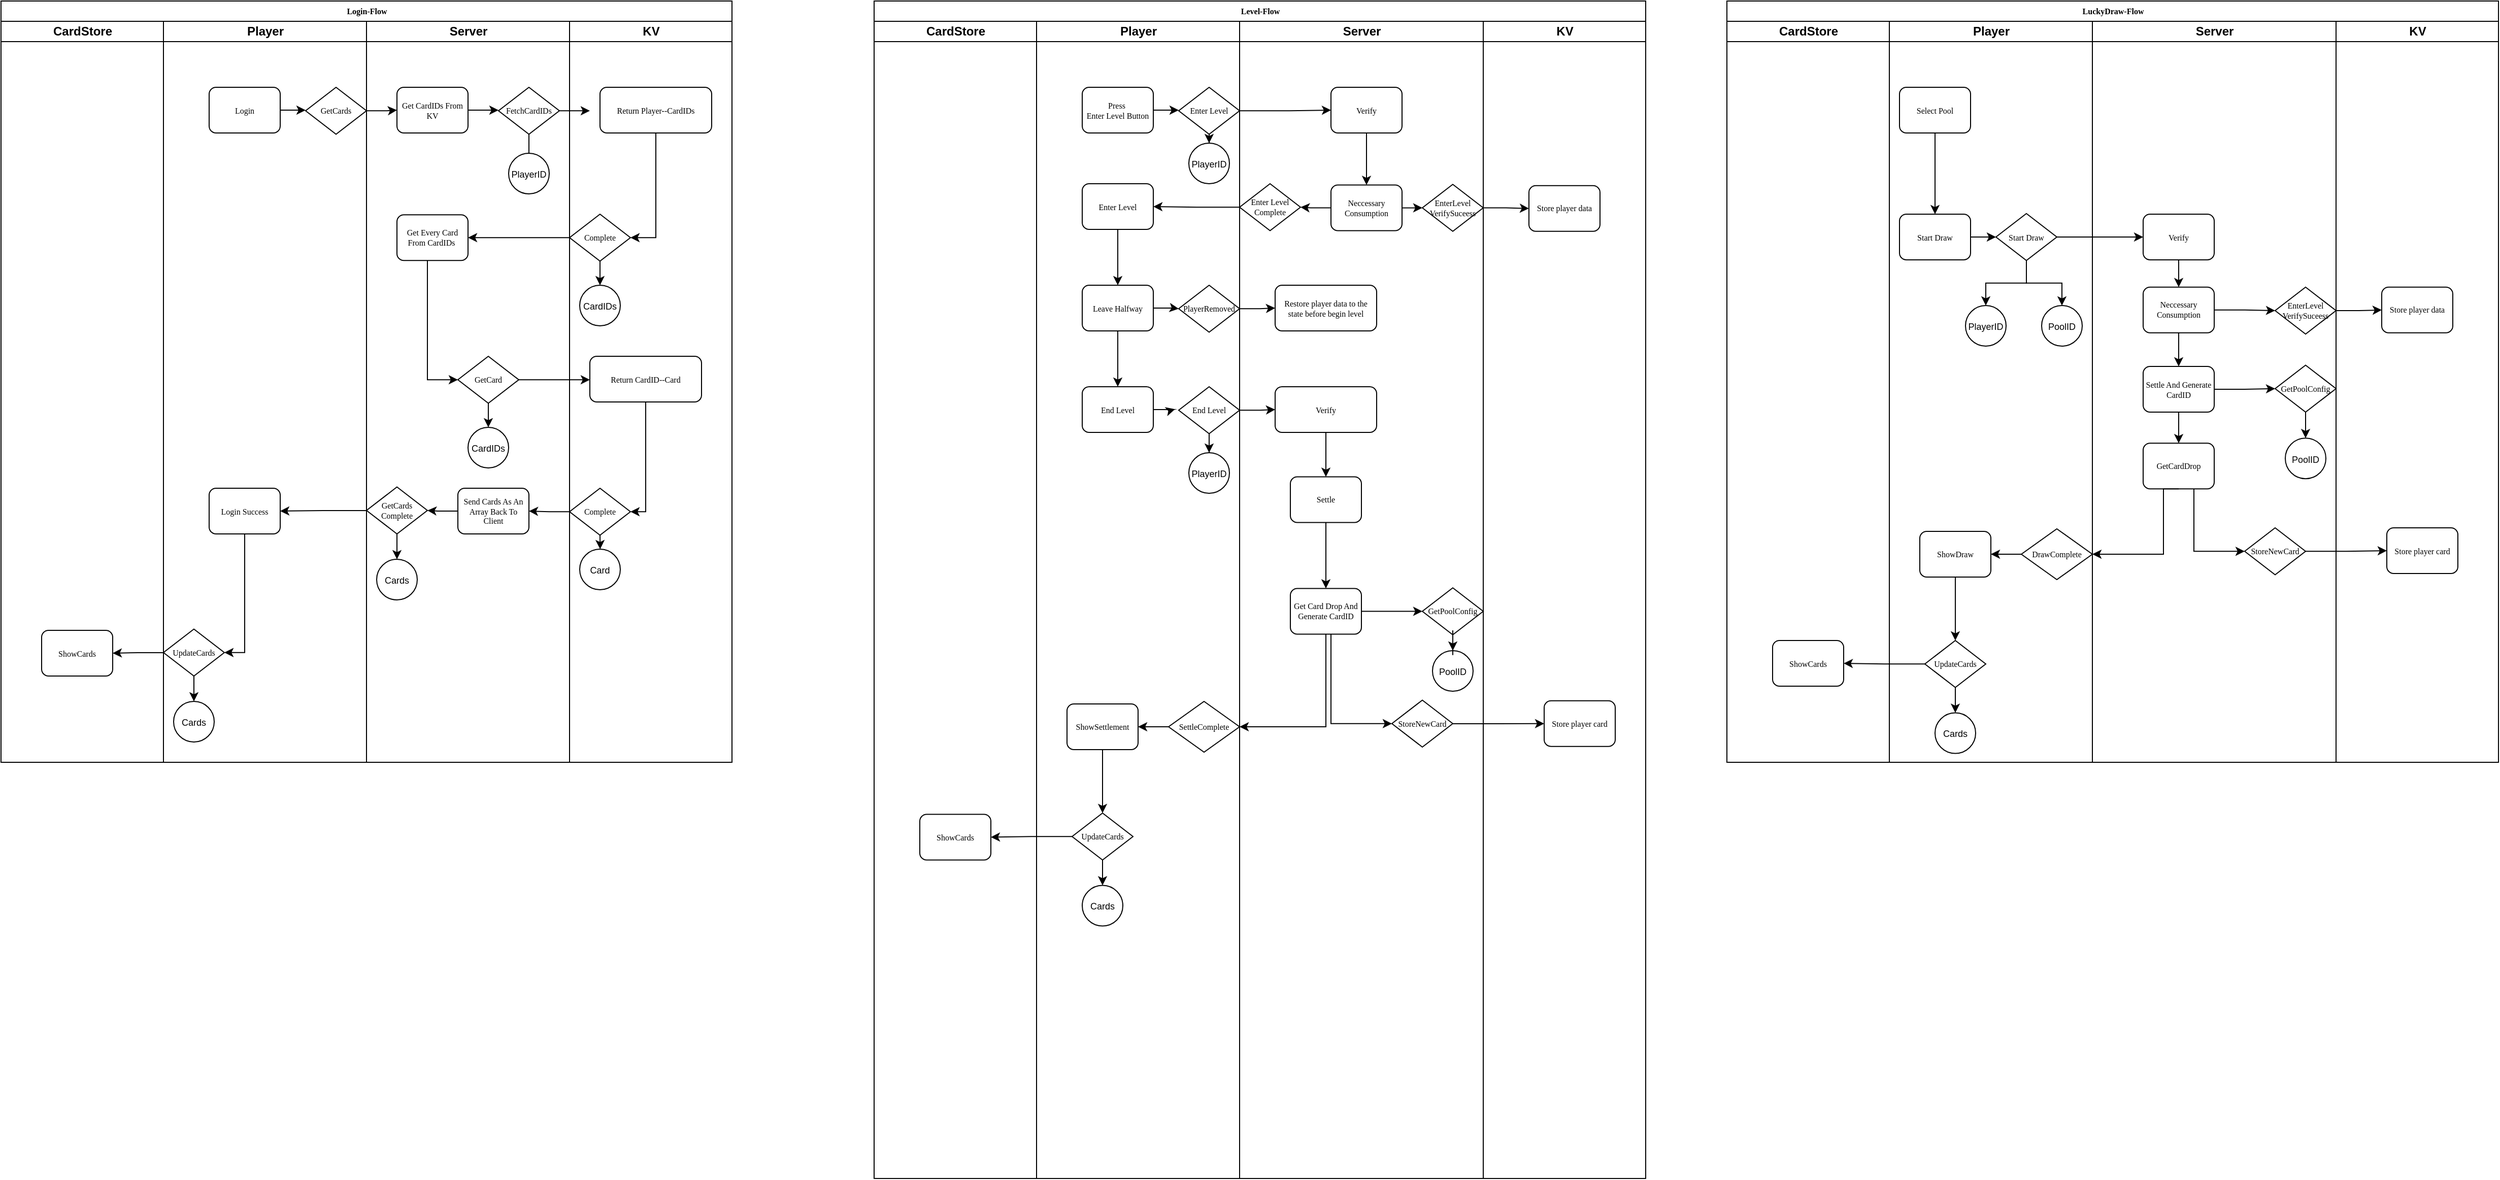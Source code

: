 <mxfile version="26.0.6">
  <diagram name="Page-1" id="74e2e168-ea6b-b213-b513-2b3c1d86103e">
    <mxGraphModel dx="1116" dy="609" grid="1" gridSize="10" guides="1" tooltips="1" connect="1" arrows="1" fold="1" page="1" pageScale="1" pageWidth="1100" pageHeight="850" background="none" math="0" shadow="0">
      <root>
        <mxCell id="0" />
        <mxCell id="1" parent="0" />
        <mxCell id="77e6c97f196da883-1" value="Login-Flow" style="swimlane;html=1;childLayout=stackLayout;startSize=20;rounded=0;shadow=0;labelBackgroundColor=none;strokeWidth=1;fontFamily=Verdana;fontSize=8;align=center;" parent="1" vertex="1">
          <mxGeometry x="60" y="60" width="720" height="750" as="geometry" />
        </mxCell>
        <mxCell id="77e6c97f196da883-2" value="CardStore" style="swimlane;startSize=20;fontColor=default;html=1;" parent="77e6c97f196da883-1" vertex="1">
          <mxGeometry y="20" width="160" height="730" as="geometry" />
        </mxCell>
        <mxCell id="I38uoZIhNBEOroFiXY-z-62" value="ShowCards" style="rounded=1;whiteSpace=wrap;html=1;shadow=0;labelBackgroundColor=none;strokeWidth=1;fontFamily=Verdana;fontSize=8;align=center;" parent="77e6c97f196da883-2" vertex="1">
          <mxGeometry x="40" y="600" width="70" height="45" as="geometry" />
        </mxCell>
        <mxCell id="77e6c97f196da883-3" value="Player" style="swimlane;html=1;startSize=20;" parent="77e6c97f196da883-1" vertex="1">
          <mxGeometry x="160" y="20" width="200" height="730" as="geometry" />
        </mxCell>
        <mxCell id="I38uoZIhNBEOroFiXY-z-10" value="Login" style="rounded=1;whiteSpace=wrap;html=1;shadow=0;labelBackgroundColor=none;strokeWidth=1;fontFamily=Verdana;fontSize=8;align=center;" parent="77e6c97f196da883-3" vertex="1">
          <mxGeometry x="45" y="65" width="70" height="45" as="geometry" />
        </mxCell>
        <mxCell id="I38uoZIhNBEOroFiXY-z-11" style="edgeStyle=orthogonalEdgeStyle;rounded=0;orthogonalLoop=1;jettySize=auto;html=1;entryX=0;entryY=0.5;entryDx=0;entryDy=0;exitX=1;exitY=0.5;exitDx=0;exitDy=0;" parent="77e6c97f196da883-3" source="I38uoZIhNBEOroFiXY-z-10" edge="1">
          <mxGeometry relative="1" as="geometry">
            <mxPoint x="140" y="87.21" as="targetPoint" />
            <mxPoint x="45" y="87.21" as="sourcePoint" />
          </mxGeometry>
        </mxCell>
        <mxCell id="I38uoZIhNBEOroFiXY-z-13" value="GetCards" style="rhombus;whiteSpace=wrap;html=1;rounded=0;shadow=0;labelBackgroundColor=none;strokeWidth=1;fontFamily=Verdana;fontSize=8;align=center;" parent="77e6c97f196da883-3" vertex="1">
          <mxGeometry x="140" y="65" width="60" height="46.25" as="geometry" />
        </mxCell>
        <mxCell id="I38uoZIhNBEOroFiXY-z-59" style="edgeStyle=orthogonalEdgeStyle;rounded=0;orthogonalLoop=1;jettySize=auto;html=1;entryX=1;entryY=0.5;entryDx=0;entryDy=0;" parent="77e6c97f196da883-3" source="I38uoZIhNBEOroFiXY-z-52" target="I38uoZIhNBEOroFiXY-z-58" edge="1">
          <mxGeometry relative="1" as="geometry" />
        </mxCell>
        <mxCell id="I38uoZIhNBEOroFiXY-z-52" value="Login Success" style="rounded=1;whiteSpace=wrap;html=1;shadow=0;labelBackgroundColor=none;strokeWidth=1;fontFamily=Verdana;fontSize=8;align=center;" parent="77e6c97f196da883-3" vertex="1">
          <mxGeometry x="45" y="460" width="70" height="45" as="geometry" />
        </mxCell>
        <mxCell id="I38uoZIhNBEOroFiXY-z-57" value="&lt;font style=&quot;font-size: 9px;&quot;&gt;Cards&lt;/font&gt;" style="ellipse;whiteSpace=wrap;html=1;aspect=fixed;" parent="77e6c97f196da883-3" vertex="1">
          <mxGeometry x="10" y="670" width="40" height="40" as="geometry" />
        </mxCell>
        <mxCell id="I38uoZIhNBEOroFiXY-z-60" style="edgeStyle=orthogonalEdgeStyle;rounded=0;orthogonalLoop=1;jettySize=auto;html=1;entryX=0.5;entryY=0;entryDx=0;entryDy=0;" parent="77e6c97f196da883-3" source="I38uoZIhNBEOroFiXY-z-58" target="I38uoZIhNBEOroFiXY-z-57" edge="1">
          <mxGeometry relative="1" as="geometry" />
        </mxCell>
        <mxCell id="I38uoZIhNBEOroFiXY-z-58" value="UpdateCards" style="rhombus;whiteSpace=wrap;html=1;rounded=0;shadow=0;labelBackgroundColor=none;strokeWidth=1;fontFamily=Verdana;fontSize=8;align=center;" parent="77e6c97f196da883-3" vertex="1">
          <mxGeometry y="598.75" width="60" height="46.25" as="geometry" />
        </mxCell>
        <mxCell id="77e6c97f196da883-4" value="Server" style="swimlane;html=1;startSize=20;" parent="77e6c97f196da883-1" vertex="1">
          <mxGeometry x="360" y="20" width="200" height="730" as="geometry" />
        </mxCell>
        <mxCell id="I38uoZIhNBEOroFiXY-z-16" style="edgeStyle=orthogonalEdgeStyle;rounded=0;orthogonalLoop=1;jettySize=auto;html=1;exitX=1;exitY=0.5;exitDx=0;exitDy=0;entryX=0;entryY=0.5;entryDx=0;entryDy=0;" parent="77e6c97f196da883-4" source="77e6c97f196da883-8" target="I38uoZIhNBEOroFiXY-z-17" edge="1">
          <mxGeometry relative="1" as="geometry">
            <mxPoint x="150" y="87.286" as="targetPoint" />
          </mxGeometry>
        </mxCell>
        <mxCell id="77e6c97f196da883-8" value="Get CardIDs From KV" style="rounded=1;whiteSpace=wrap;html=1;shadow=0;labelBackgroundColor=none;strokeWidth=1;fontFamily=Verdana;fontSize=8;align=center;" parent="77e6c97f196da883-4" vertex="1">
          <mxGeometry x="30" y="65" width="70" height="45" as="geometry" />
        </mxCell>
        <mxCell id="I38uoZIhNBEOroFiXY-z-18" style="edgeStyle=orthogonalEdgeStyle;rounded=0;orthogonalLoop=1;jettySize=auto;html=1;" parent="77e6c97f196da883-4" source="I38uoZIhNBEOroFiXY-z-17" edge="1">
          <mxGeometry relative="1" as="geometry">
            <mxPoint x="220" y="88.125" as="targetPoint" />
          </mxGeometry>
        </mxCell>
        <mxCell id="I38uoZIhNBEOroFiXY-z-25" style="edgeStyle=orthogonalEdgeStyle;rounded=0;orthogonalLoop=1;jettySize=auto;html=1;entryX=0.5;entryY=0;entryDx=0;entryDy=0;" parent="77e6c97f196da883-4" source="I38uoZIhNBEOroFiXY-z-17" target="I38uoZIhNBEOroFiXY-z-26" edge="1">
          <mxGeometry relative="1" as="geometry">
            <mxPoint x="160" y="140" as="targetPoint" />
            <Array as="points">
              <mxPoint x="160" y="140" />
            </Array>
          </mxGeometry>
        </mxCell>
        <mxCell id="I38uoZIhNBEOroFiXY-z-17" value="FetchCardIDs" style="rhombus;whiteSpace=wrap;html=1;rounded=0;shadow=0;labelBackgroundColor=none;strokeWidth=1;fontFamily=Verdana;fontSize=8;align=center;" parent="77e6c97f196da883-4" vertex="1">
          <mxGeometry x="130" y="65" width="60" height="46.25" as="geometry" />
        </mxCell>
        <mxCell id="I38uoZIhNBEOroFiXY-z-26" value="&lt;font style=&quot;font-size: 9px;&quot;&gt;PlayerID&lt;/font&gt;" style="ellipse;whiteSpace=wrap;html=1;aspect=fixed;" parent="77e6c97f196da883-4" vertex="1">
          <mxGeometry x="140" y="130" width="40" height="40" as="geometry" />
        </mxCell>
        <mxCell id="I38uoZIhNBEOroFiXY-z-32" style="edgeStyle=orthogonalEdgeStyle;rounded=0;orthogonalLoop=1;jettySize=auto;html=1;entryX=0;entryY=0.5;entryDx=0;entryDy=0;" parent="77e6c97f196da883-4" source="I38uoZIhNBEOroFiXY-z-28" target="I38uoZIhNBEOroFiXY-z-33" edge="1">
          <mxGeometry relative="1" as="geometry">
            <mxPoint x="60" y="310" as="targetPoint" />
            <Array as="points">
              <mxPoint x="60" y="353" />
            </Array>
          </mxGeometry>
        </mxCell>
        <mxCell id="I38uoZIhNBEOroFiXY-z-28" value="Get Every Card From CardIDs&amp;nbsp;" style="rounded=1;whiteSpace=wrap;html=1;shadow=0;labelBackgroundColor=none;strokeWidth=1;fontFamily=Verdana;fontSize=8;align=center;" parent="77e6c97f196da883-4" vertex="1">
          <mxGeometry x="30" y="190.63" width="70" height="45" as="geometry" />
        </mxCell>
        <mxCell id="I38uoZIhNBEOroFiXY-z-40" style="edgeStyle=orthogonalEdgeStyle;rounded=0;orthogonalLoop=1;jettySize=auto;html=1;" parent="77e6c97f196da883-4" source="I38uoZIhNBEOroFiXY-z-33" target="I38uoZIhNBEOroFiXY-z-34" edge="1">
          <mxGeometry relative="1" as="geometry" />
        </mxCell>
        <mxCell id="I38uoZIhNBEOroFiXY-z-41" style="edgeStyle=orthogonalEdgeStyle;rounded=0;orthogonalLoop=1;jettySize=auto;html=1;" parent="77e6c97f196da883-4" source="I38uoZIhNBEOroFiXY-z-33" edge="1">
          <mxGeometry relative="1" as="geometry">
            <mxPoint x="220" y="353.125" as="targetPoint" />
          </mxGeometry>
        </mxCell>
        <mxCell id="I38uoZIhNBEOroFiXY-z-33" value="GetCard" style="rhombus;whiteSpace=wrap;html=1;rounded=0;shadow=0;labelBackgroundColor=none;strokeWidth=1;fontFamily=Verdana;fontSize=8;align=center;" parent="77e6c97f196da883-4" vertex="1">
          <mxGeometry x="90" y="330" width="60" height="46.25" as="geometry" />
        </mxCell>
        <mxCell id="I38uoZIhNBEOroFiXY-z-34" value="&lt;font style=&quot;font-size: 9px;&quot;&gt;CardIDs&lt;/font&gt;" style="ellipse;whiteSpace=wrap;html=1;aspect=fixed;" parent="77e6c97f196da883-4" vertex="1">
          <mxGeometry x="100" y="400" width="40" height="40" as="geometry" />
        </mxCell>
        <mxCell id="I38uoZIhNBEOroFiXY-z-49" style="edgeStyle=orthogonalEdgeStyle;rounded=0;orthogonalLoop=1;jettySize=auto;html=1;entryX=1;entryY=0.5;entryDx=0;entryDy=0;" parent="77e6c97f196da883-4" source="I38uoZIhNBEOroFiXY-z-48" target="I38uoZIhNBEOroFiXY-z-50" edge="1">
          <mxGeometry relative="1" as="geometry">
            <mxPoint x="50" y="482.5" as="targetPoint" />
          </mxGeometry>
        </mxCell>
        <mxCell id="I38uoZIhNBEOroFiXY-z-48" value="Send Cards As An Array Back To Client" style="rounded=1;whiteSpace=wrap;html=1;shadow=0;labelBackgroundColor=none;strokeWidth=1;fontFamily=Verdana;fontSize=8;align=center;" parent="77e6c97f196da883-4" vertex="1">
          <mxGeometry x="90" y="460" width="70" height="45" as="geometry" />
        </mxCell>
        <mxCell id="I38uoZIhNBEOroFiXY-z-53" style="edgeStyle=orthogonalEdgeStyle;rounded=0;orthogonalLoop=1;jettySize=auto;html=1;" parent="77e6c97f196da883-4" source="I38uoZIhNBEOroFiXY-z-50" edge="1">
          <mxGeometry relative="1" as="geometry">
            <mxPoint x="30" y="530" as="targetPoint" />
          </mxGeometry>
        </mxCell>
        <mxCell id="I38uoZIhNBEOroFiXY-z-50" value="GetCards&lt;div&gt;Complete&lt;/div&gt;" style="rhombus;whiteSpace=wrap;html=1;rounded=0;shadow=0;labelBackgroundColor=none;strokeWidth=1;fontFamily=Verdana;fontSize=8;align=center;" parent="77e6c97f196da883-4" vertex="1">
          <mxGeometry y="458.75" width="60" height="46.25" as="geometry" />
        </mxCell>
        <mxCell id="I38uoZIhNBEOroFiXY-z-55" value="&lt;font style=&quot;font-size: 9px;&quot;&gt;Cards&lt;/font&gt;" style="ellipse;whiteSpace=wrap;html=1;aspect=fixed;" parent="77e6c97f196da883-4" vertex="1">
          <mxGeometry x="10" y="530" width="40" height="40" as="geometry" />
        </mxCell>
        <mxCell id="77e6c97f196da883-5" value="KV" style="swimlane;html=1;startSize=20;" parent="77e6c97f196da883-1" vertex="1">
          <mxGeometry x="560" y="20" width="160" height="730" as="geometry" />
        </mxCell>
        <mxCell id="I38uoZIhNBEOroFiXY-z-23" style="edgeStyle=orthogonalEdgeStyle;rounded=0;orthogonalLoop=1;jettySize=auto;html=1;entryX=1;entryY=0.5;entryDx=0;entryDy=0;" parent="77e6c97f196da883-5" source="I38uoZIhNBEOroFiXY-z-19" target="I38uoZIhNBEOroFiXY-z-22" edge="1">
          <mxGeometry relative="1" as="geometry" />
        </mxCell>
        <mxCell id="I38uoZIhNBEOroFiXY-z-19" value="Return Player--CardIDs" style="rounded=1;whiteSpace=wrap;html=1;shadow=0;labelBackgroundColor=none;strokeWidth=1;fontFamily=Verdana;fontSize=8;align=center;" parent="77e6c97f196da883-5" vertex="1">
          <mxGeometry x="30" y="65" width="110" height="45" as="geometry" />
        </mxCell>
        <mxCell id="I38uoZIhNBEOroFiXY-z-31" style="edgeStyle=orthogonalEdgeStyle;rounded=0;orthogonalLoop=1;jettySize=auto;html=1;entryX=0.5;entryY=0;entryDx=0;entryDy=0;" parent="77e6c97f196da883-5" source="I38uoZIhNBEOroFiXY-z-22" target="I38uoZIhNBEOroFiXY-z-30" edge="1">
          <mxGeometry relative="1" as="geometry" />
        </mxCell>
        <mxCell id="I38uoZIhNBEOroFiXY-z-22" value="Complete" style="rhombus;whiteSpace=wrap;html=1;rounded=0;shadow=0;labelBackgroundColor=none;strokeWidth=1;fontFamily=Verdana;fontSize=8;align=center;" parent="77e6c97f196da883-5" vertex="1">
          <mxGeometry y="190" width="60" height="46.25" as="geometry" />
        </mxCell>
        <mxCell id="I38uoZIhNBEOroFiXY-z-30" value="&lt;font style=&quot;font-size: 9px;&quot;&gt;CardIDs&lt;/font&gt;" style="ellipse;whiteSpace=wrap;html=1;aspect=fixed;" parent="77e6c97f196da883-5" vertex="1">
          <mxGeometry x="10" y="260" width="40" height="40" as="geometry" />
        </mxCell>
        <mxCell id="I38uoZIhNBEOroFiXY-z-43" style="edgeStyle=orthogonalEdgeStyle;rounded=0;orthogonalLoop=1;jettySize=auto;html=1;entryX=1;entryY=0.5;entryDx=0;entryDy=0;" parent="77e6c97f196da883-5" source="I38uoZIhNBEOroFiXY-z-42" target="I38uoZIhNBEOroFiXY-z-44" edge="1">
          <mxGeometry relative="1" as="geometry">
            <mxPoint x="75" y="490" as="targetPoint" />
            <Array as="points">
              <mxPoint x="75" y="483" />
            </Array>
          </mxGeometry>
        </mxCell>
        <mxCell id="I38uoZIhNBEOroFiXY-z-42" value="Return CardID--Card" style="rounded=1;whiteSpace=wrap;html=1;shadow=0;labelBackgroundColor=none;strokeWidth=1;fontFamily=Verdana;fontSize=8;align=center;" parent="77e6c97f196da883-5" vertex="1">
          <mxGeometry x="20" y="330" width="110" height="45" as="geometry" />
        </mxCell>
        <mxCell id="I38uoZIhNBEOroFiXY-z-45" style="edgeStyle=orthogonalEdgeStyle;rounded=0;orthogonalLoop=1;jettySize=auto;html=1;exitX=0.5;exitY=1;exitDx=0;exitDy=0;" parent="77e6c97f196da883-5" source="I38uoZIhNBEOroFiXY-z-44" edge="1">
          <mxGeometry relative="1" as="geometry">
            <mxPoint x="30.143" y="520" as="targetPoint" />
          </mxGeometry>
        </mxCell>
        <mxCell id="I38uoZIhNBEOroFiXY-z-44" value="Complete" style="rhombus;whiteSpace=wrap;html=1;rounded=0;shadow=0;labelBackgroundColor=none;strokeWidth=1;fontFamily=Verdana;fontSize=8;align=center;" parent="77e6c97f196da883-5" vertex="1">
          <mxGeometry y="460" width="60" height="46.25" as="geometry" />
        </mxCell>
        <mxCell id="I38uoZIhNBEOroFiXY-z-46" value="&lt;font style=&quot;font-size: 9px;&quot;&gt;Card&lt;/font&gt;" style="ellipse;whiteSpace=wrap;html=1;aspect=fixed;" parent="77e6c97f196da883-5" vertex="1">
          <mxGeometry x="10" y="520" width="40" height="40" as="geometry" />
        </mxCell>
        <mxCell id="I38uoZIhNBEOroFiXY-z-14" style="edgeStyle=orthogonalEdgeStyle;rounded=0;orthogonalLoop=1;jettySize=auto;html=1;entryX=0;entryY=0.5;entryDx=0;entryDy=0;" parent="77e6c97f196da883-1" source="I38uoZIhNBEOroFiXY-z-13" target="77e6c97f196da883-8" edge="1">
          <mxGeometry relative="1" as="geometry" />
        </mxCell>
        <mxCell id="I38uoZIhNBEOroFiXY-z-29" style="edgeStyle=orthogonalEdgeStyle;rounded=0;orthogonalLoop=1;jettySize=auto;html=1;entryX=1;entryY=0.5;entryDx=0;entryDy=0;" parent="77e6c97f196da883-1" source="I38uoZIhNBEOroFiXY-z-22" target="I38uoZIhNBEOroFiXY-z-28" edge="1">
          <mxGeometry relative="1" as="geometry" />
        </mxCell>
        <mxCell id="I38uoZIhNBEOroFiXY-z-47" style="edgeStyle=orthogonalEdgeStyle;rounded=0;orthogonalLoop=1;jettySize=auto;html=1;entryX=1;entryY=0.5;entryDx=0;entryDy=0;" parent="77e6c97f196da883-1" source="I38uoZIhNBEOroFiXY-z-44" target="I38uoZIhNBEOroFiXY-z-48" edge="1">
          <mxGeometry relative="1" as="geometry">
            <mxPoint x="520" y="503" as="targetPoint" />
          </mxGeometry>
        </mxCell>
        <mxCell id="I38uoZIhNBEOroFiXY-z-51" style="edgeStyle=orthogonalEdgeStyle;rounded=0;orthogonalLoop=1;jettySize=auto;html=1;entryX=1;entryY=0.5;entryDx=0;entryDy=0;" parent="77e6c97f196da883-1" source="I38uoZIhNBEOroFiXY-z-50" target="I38uoZIhNBEOroFiXY-z-52" edge="1">
          <mxGeometry relative="1" as="geometry">
            <mxPoint x="280" y="501.875" as="targetPoint" />
          </mxGeometry>
        </mxCell>
        <mxCell id="I38uoZIhNBEOroFiXY-z-64" style="edgeStyle=orthogonalEdgeStyle;rounded=0;orthogonalLoop=1;jettySize=auto;html=1;entryX=1;entryY=0.5;entryDx=0;entryDy=0;" parent="77e6c97f196da883-1" source="I38uoZIhNBEOroFiXY-z-58" target="I38uoZIhNBEOroFiXY-z-62" edge="1">
          <mxGeometry relative="1" as="geometry" />
        </mxCell>
        <mxCell id="I38uoZIhNBEOroFiXY-z-147" value="Level-Flow" style="swimlane;html=1;childLayout=stackLayout;startSize=20;rounded=0;shadow=0;labelBackgroundColor=none;strokeWidth=1;fontFamily=Verdana;fontSize=8;align=center;" parent="1" vertex="1">
          <mxGeometry x="920" y="60" width="760" height="1160" as="geometry" />
        </mxCell>
        <mxCell id="I38uoZIhNBEOroFiXY-z-148" value="CardStore" style="swimlane;startSize=20;fontColor=default;html=1;" parent="I38uoZIhNBEOroFiXY-z-147" vertex="1">
          <mxGeometry y="20" width="160" height="1140" as="geometry" />
        </mxCell>
        <mxCell id="I38uoZIhNBEOroFiXY-z-233" value="ShowCards" style="rounded=1;whiteSpace=wrap;html=1;shadow=0;labelBackgroundColor=none;strokeWidth=1;fontFamily=Verdana;fontSize=8;align=center;" parent="I38uoZIhNBEOroFiXY-z-148" vertex="1">
          <mxGeometry x="45" y="781.25" width="70" height="45" as="geometry" />
        </mxCell>
        <mxCell id="I38uoZIhNBEOroFiXY-z-150" value="Player" style="swimlane;html=1;startSize=20;" parent="I38uoZIhNBEOroFiXY-z-147" vertex="1">
          <mxGeometry x="160" y="20" width="200" height="1140" as="geometry" />
        </mxCell>
        <mxCell id="I38uoZIhNBEOroFiXY-z-151" value="Press&amp;nbsp;&lt;div&gt;Enter Level Button&lt;/div&gt;" style="rounded=1;whiteSpace=wrap;html=1;shadow=0;labelBackgroundColor=none;strokeWidth=1;fontFamily=Verdana;fontSize=8;align=center;" parent="I38uoZIhNBEOroFiXY-z-150" vertex="1">
          <mxGeometry x="45" y="65" width="70" height="45" as="geometry" />
        </mxCell>
        <mxCell id="I38uoZIhNBEOroFiXY-z-152" style="edgeStyle=orthogonalEdgeStyle;rounded=0;orthogonalLoop=1;jettySize=auto;html=1;entryX=0;entryY=0.5;entryDx=0;entryDy=0;exitX=1;exitY=0.5;exitDx=0;exitDy=0;" parent="I38uoZIhNBEOroFiXY-z-150" source="I38uoZIhNBEOroFiXY-z-151" edge="1">
          <mxGeometry relative="1" as="geometry">
            <mxPoint x="140" y="87.21" as="targetPoint" />
            <mxPoint x="45" y="87.21" as="sourcePoint" />
          </mxGeometry>
        </mxCell>
        <mxCell id="I38uoZIhNBEOroFiXY-z-153" style="edgeStyle=orthogonalEdgeStyle;rounded=0;orthogonalLoop=1;jettySize=auto;html=1;entryX=0.5;entryY=0;entryDx=0;entryDy=0;" parent="I38uoZIhNBEOroFiXY-z-150" source="I38uoZIhNBEOroFiXY-z-154" target="I38uoZIhNBEOroFiXY-z-160" edge="1">
          <mxGeometry relative="1" as="geometry" />
        </mxCell>
        <mxCell id="I38uoZIhNBEOroFiXY-z-154" value="Enter Level" style="rhombus;whiteSpace=wrap;html=1;rounded=0;shadow=0;labelBackgroundColor=none;strokeWidth=1;fontFamily=Verdana;fontSize=8;align=center;" parent="I38uoZIhNBEOroFiXY-z-150" vertex="1">
          <mxGeometry x="140" y="65" width="60" height="46.25" as="geometry" />
        </mxCell>
        <mxCell id="I38uoZIhNBEOroFiXY-z-160" value="&lt;font style=&quot;font-size: 9px;&quot;&gt;PlayerID&lt;/font&gt;" style="ellipse;whiteSpace=wrap;html=1;aspect=fixed;" parent="I38uoZIhNBEOroFiXY-z-150" vertex="1">
          <mxGeometry x="150" y="120" width="40" height="40" as="geometry" />
        </mxCell>
        <mxCell id="I38uoZIhNBEOroFiXY-z-201" style="edgeStyle=orthogonalEdgeStyle;rounded=0;orthogonalLoop=1;jettySize=auto;html=1;entryX=1;entryY=0.5;entryDx=0;entryDy=0;" parent="I38uoZIhNBEOroFiXY-z-150" source="I38uoZIhNBEOroFiXY-z-199" target="I38uoZIhNBEOroFiXY-z-202" edge="1">
          <mxGeometry relative="1" as="geometry">
            <mxPoint x="100" y="585" as="targetPoint" />
          </mxGeometry>
        </mxCell>
        <mxCell id="I38uoZIhNBEOroFiXY-z-199" value="SettleComplete" style="rhombus;whiteSpace=wrap;html=1;rounded=0;shadow=0;labelBackgroundColor=none;strokeWidth=1;fontFamily=Verdana;fontSize=8;align=center;" parent="I38uoZIhNBEOroFiXY-z-150" vertex="1">
          <mxGeometry x="130" y="670" width="70" height="50" as="geometry" />
        </mxCell>
        <mxCell id="I38uoZIhNBEOroFiXY-z-225" style="edgeStyle=orthogonalEdgeStyle;rounded=0;orthogonalLoop=1;jettySize=auto;html=1;entryX=0.5;entryY=0;entryDx=0;entryDy=0;" parent="I38uoZIhNBEOroFiXY-z-150" source="I38uoZIhNBEOroFiXY-z-202" target="I38uoZIhNBEOroFiXY-z-236" edge="1">
          <mxGeometry relative="1" as="geometry">
            <mxPoint x="70.67" y="781.98" as="targetPoint" />
          </mxGeometry>
        </mxCell>
        <mxCell id="I38uoZIhNBEOroFiXY-z-202" value="ShowSettlement" style="rounded=1;whiteSpace=wrap;html=1;shadow=0;labelBackgroundColor=none;strokeWidth=1;fontFamily=Verdana;fontSize=8;align=center;" parent="I38uoZIhNBEOroFiXY-z-150" vertex="1">
          <mxGeometry x="30" y="672.5" width="70" height="45" as="geometry" />
        </mxCell>
        <mxCell id="I38uoZIhNBEOroFiXY-z-234" value="&lt;font style=&quot;font-size: 9px;&quot;&gt;Cards&lt;/font&gt;" style="ellipse;whiteSpace=wrap;html=1;aspect=fixed;" parent="I38uoZIhNBEOroFiXY-z-150" vertex="1">
          <mxGeometry x="45" y="851.25" width="40" height="40" as="geometry" />
        </mxCell>
        <mxCell id="I38uoZIhNBEOroFiXY-z-235" style="edgeStyle=orthogonalEdgeStyle;rounded=0;orthogonalLoop=1;jettySize=auto;html=1;entryX=0.5;entryY=0;entryDx=0;entryDy=0;" parent="I38uoZIhNBEOroFiXY-z-150" source="I38uoZIhNBEOroFiXY-z-236" target="I38uoZIhNBEOroFiXY-z-234" edge="1">
          <mxGeometry relative="1" as="geometry" />
        </mxCell>
        <mxCell id="I38uoZIhNBEOroFiXY-z-236" value="UpdateCards" style="rhombus;whiteSpace=wrap;html=1;rounded=0;shadow=0;labelBackgroundColor=none;strokeWidth=1;fontFamily=Verdana;fontSize=8;align=center;" parent="I38uoZIhNBEOroFiXY-z-150" vertex="1">
          <mxGeometry x="35" y="780" width="60" height="46.25" as="geometry" />
        </mxCell>
        <mxCell id="I38uoZIhNBEOroFiXY-z-173" value="End Level" style="rounded=1;whiteSpace=wrap;html=1;shadow=0;labelBackgroundColor=none;strokeWidth=1;fontFamily=Verdana;fontSize=8;align=center;" parent="I38uoZIhNBEOroFiXY-z-150" vertex="1">
          <mxGeometry x="45" y="360" width="70" height="45" as="geometry" />
        </mxCell>
        <mxCell id="I38uoZIhNBEOroFiXY-z-174" style="edgeStyle=orthogonalEdgeStyle;rounded=0;orthogonalLoop=1;jettySize=auto;html=1;entryX=0.5;entryY=0;entryDx=0;entryDy=0;" parent="I38uoZIhNBEOroFiXY-z-150" source="I38uoZIhNBEOroFiXY-z-175" target="I38uoZIhNBEOroFiXY-z-176" edge="1">
          <mxGeometry relative="1" as="geometry" />
        </mxCell>
        <mxCell id="I38uoZIhNBEOroFiXY-z-175" value="End Level" style="rhombus;whiteSpace=wrap;html=1;rounded=0;shadow=0;labelBackgroundColor=none;strokeWidth=1;fontFamily=Verdana;fontSize=8;align=center;" parent="I38uoZIhNBEOroFiXY-z-150" vertex="1">
          <mxGeometry x="140" y="360" width="60" height="46.25" as="geometry" />
        </mxCell>
        <mxCell id="I38uoZIhNBEOroFiXY-z-176" value="&lt;font style=&quot;font-size: 9px;&quot;&gt;PlayerID&lt;/font&gt;" style="ellipse;whiteSpace=wrap;html=1;aspect=fixed;" parent="I38uoZIhNBEOroFiXY-z-150" vertex="1">
          <mxGeometry x="150" y="425" width="40" height="40" as="geometry" />
        </mxCell>
        <mxCell id="I38uoZIhNBEOroFiXY-z-177" style="edgeStyle=orthogonalEdgeStyle;rounded=0;orthogonalLoop=1;jettySize=auto;html=1;entryX=-0.06;entryY=0.478;entryDx=0;entryDy=0;entryPerimeter=0;" parent="I38uoZIhNBEOroFiXY-z-150" source="I38uoZIhNBEOroFiXY-z-173" target="I38uoZIhNBEOroFiXY-z-175" edge="1">
          <mxGeometry relative="1" as="geometry" />
        </mxCell>
        <mxCell id="D0HEchOp2uFlRMcZAwUu-11" style="edgeStyle=orthogonalEdgeStyle;rounded=0;orthogonalLoop=1;jettySize=auto;html=1;entryX=0.5;entryY=0;entryDx=0;entryDy=0;" edge="1" parent="I38uoZIhNBEOroFiXY-z-150" source="D0HEchOp2uFlRMcZAwUu-7" target="D0HEchOp2uFlRMcZAwUu-10">
          <mxGeometry relative="1" as="geometry" />
        </mxCell>
        <mxCell id="D0HEchOp2uFlRMcZAwUu-7" value="Enter Level" style="rounded=1;whiteSpace=wrap;html=1;shadow=0;labelBackgroundColor=none;strokeWidth=1;fontFamily=Verdana;fontSize=8;align=center;" vertex="1" parent="I38uoZIhNBEOroFiXY-z-150">
          <mxGeometry x="45" y="160" width="70" height="45" as="geometry" />
        </mxCell>
        <mxCell id="D0HEchOp2uFlRMcZAwUu-12" style="edgeStyle=orthogonalEdgeStyle;rounded=0;orthogonalLoop=1;jettySize=auto;html=1;entryX=0.5;entryY=0;entryDx=0;entryDy=0;" edge="1" parent="I38uoZIhNBEOroFiXY-z-150" source="D0HEchOp2uFlRMcZAwUu-10" target="I38uoZIhNBEOroFiXY-z-173">
          <mxGeometry relative="1" as="geometry" />
        </mxCell>
        <mxCell id="D0HEchOp2uFlRMcZAwUu-15" style="edgeStyle=orthogonalEdgeStyle;rounded=0;orthogonalLoop=1;jettySize=auto;html=1;entryX=0;entryY=0.5;entryDx=0;entryDy=0;" edge="1" parent="I38uoZIhNBEOroFiXY-z-150" source="D0HEchOp2uFlRMcZAwUu-10" target="D0HEchOp2uFlRMcZAwUu-14">
          <mxGeometry relative="1" as="geometry" />
        </mxCell>
        <mxCell id="D0HEchOp2uFlRMcZAwUu-10" value="Leave Halfway" style="rounded=1;whiteSpace=wrap;html=1;shadow=0;labelBackgroundColor=none;strokeWidth=1;fontFamily=Verdana;fontSize=8;align=center;" vertex="1" parent="I38uoZIhNBEOroFiXY-z-150">
          <mxGeometry x="45" y="260" width="70" height="45" as="geometry" />
        </mxCell>
        <mxCell id="D0HEchOp2uFlRMcZAwUu-14" value="PlayerRemoved" style="rhombus;whiteSpace=wrap;html=1;rounded=0;shadow=0;labelBackgroundColor=none;strokeWidth=1;fontFamily=Verdana;fontSize=8;align=center;" vertex="1" parent="I38uoZIhNBEOroFiXY-z-150">
          <mxGeometry x="140" y="260" width="60" height="46.25" as="geometry" />
        </mxCell>
        <mxCell id="I38uoZIhNBEOroFiXY-z-161" value="Server" style="swimlane;html=1;startSize=20;" parent="I38uoZIhNBEOroFiXY-z-147" vertex="1">
          <mxGeometry x="360" y="20" width="240" height="1140" as="geometry" />
        </mxCell>
        <mxCell id="I38uoZIhNBEOroFiXY-z-197" style="edgeStyle=orthogonalEdgeStyle;rounded=0;orthogonalLoop=1;jettySize=auto;html=1;entryX=0.5;entryY=0;entryDx=0;entryDy=0;" parent="I38uoZIhNBEOroFiXY-z-161" source="I38uoZIhNBEOroFiXY-z-178" target="I38uoZIhNBEOroFiXY-z-182" edge="1">
          <mxGeometry relative="1" as="geometry">
            <mxPoint x="105" y="438.75" as="targetPoint" />
          </mxGeometry>
        </mxCell>
        <mxCell id="I38uoZIhNBEOroFiXY-z-178" value="Verify" style="rounded=1;whiteSpace=wrap;html=1;shadow=0;labelBackgroundColor=none;strokeWidth=1;fontFamily=Verdana;fontSize=8;align=center;" parent="I38uoZIhNBEOroFiXY-z-161" vertex="1">
          <mxGeometry x="35" y="360" width="100" height="45" as="geometry" />
        </mxCell>
        <mxCell id="I38uoZIhNBEOroFiXY-z-221" style="edgeStyle=orthogonalEdgeStyle;rounded=0;orthogonalLoop=1;jettySize=auto;html=1;entryX=0.5;entryY=0;entryDx=0;entryDy=0;" parent="I38uoZIhNBEOroFiXY-z-161" source="I38uoZIhNBEOroFiXY-z-182" target="I38uoZIhNBEOroFiXY-z-220" edge="1">
          <mxGeometry relative="1" as="geometry" />
        </mxCell>
        <mxCell id="I38uoZIhNBEOroFiXY-z-182" value="Settle" style="rounded=1;whiteSpace=wrap;html=1;shadow=0;labelBackgroundColor=none;strokeWidth=1;fontFamily=Verdana;fontSize=8;align=center;" parent="I38uoZIhNBEOroFiXY-z-161" vertex="1">
          <mxGeometry x="50" y="448.75" width="70" height="45" as="geometry" />
        </mxCell>
        <mxCell id="I38uoZIhNBEOroFiXY-z-205" value="StoreNewCard" style="rhombus;whiteSpace=wrap;html=1;rounded=0;shadow=0;labelBackgroundColor=none;strokeWidth=1;fontFamily=Verdana;fontSize=8;align=center;" parent="I38uoZIhNBEOroFiXY-z-161" vertex="1">
          <mxGeometry x="150" y="668.75" width="60" height="46.25" as="geometry" />
        </mxCell>
        <mxCell id="I38uoZIhNBEOroFiXY-z-208" value="GetPoolConfig" style="rhombus;whiteSpace=wrap;html=1;rounded=0;shadow=0;labelBackgroundColor=none;strokeWidth=1;fontFamily=Verdana;fontSize=8;align=center;" parent="I38uoZIhNBEOroFiXY-z-161" vertex="1">
          <mxGeometry x="180" y="558.12" width="60" height="46.25" as="geometry" />
        </mxCell>
        <mxCell id="I38uoZIhNBEOroFiXY-z-210" value="&lt;font style=&quot;font-size: 9px;&quot;&gt;PoolID&lt;/font&gt;" style="ellipse;whiteSpace=wrap;html=1;aspect=fixed;" parent="I38uoZIhNBEOroFiXY-z-161" vertex="1">
          <mxGeometry x="190" y="620" width="40" height="40" as="geometry" />
        </mxCell>
        <mxCell id="I38uoZIhNBEOroFiXY-z-211" style="edgeStyle=orthogonalEdgeStyle;rounded=0;orthogonalLoop=1;jettySize=auto;html=1;entryX=0.5;entryY=0;entryDx=0;entryDy=0;" parent="I38uoZIhNBEOroFiXY-z-161" source="I38uoZIhNBEOroFiXY-z-208" target="I38uoZIhNBEOroFiXY-z-210" edge="1">
          <mxGeometry relative="1" as="geometry" />
        </mxCell>
        <mxCell id="I38uoZIhNBEOroFiXY-z-222" style="edgeStyle=orthogonalEdgeStyle;rounded=0;orthogonalLoop=1;jettySize=auto;html=1;entryX=0;entryY=0.5;entryDx=0;entryDy=0;" parent="I38uoZIhNBEOroFiXY-z-161" source="I38uoZIhNBEOroFiXY-z-220" target="I38uoZIhNBEOroFiXY-z-205" edge="1">
          <mxGeometry relative="1" as="geometry">
            <Array as="points">
              <mxPoint x="90" y="691.75" />
            </Array>
          </mxGeometry>
        </mxCell>
        <mxCell id="D0HEchOp2uFlRMcZAwUu-29" style="edgeStyle=orthogonalEdgeStyle;rounded=0;orthogonalLoop=1;jettySize=auto;html=1;entryX=0;entryY=0.5;entryDx=0;entryDy=0;" edge="1" parent="I38uoZIhNBEOroFiXY-z-161" source="I38uoZIhNBEOroFiXY-z-220" target="I38uoZIhNBEOroFiXY-z-208">
          <mxGeometry relative="1" as="geometry" />
        </mxCell>
        <mxCell id="I38uoZIhNBEOroFiXY-z-220" value="Get Card Drop And Generate CardID" style="rounded=1;whiteSpace=wrap;html=1;shadow=0;labelBackgroundColor=none;strokeWidth=1;fontFamily=Verdana;fontSize=8;align=center;" parent="I38uoZIhNBEOroFiXY-z-161" vertex="1">
          <mxGeometry x="50" y="558.75" width="70" height="45" as="geometry" />
        </mxCell>
        <mxCell id="D0HEchOp2uFlRMcZAwUu-20" style="edgeStyle=orthogonalEdgeStyle;rounded=0;orthogonalLoop=1;jettySize=auto;html=1;entryX=0.5;entryY=0;entryDx=0;entryDy=0;" edge="1" parent="I38uoZIhNBEOroFiXY-z-161" source="D0HEchOp2uFlRMcZAwUu-2" target="D0HEchOp2uFlRMcZAwUu-18">
          <mxGeometry relative="1" as="geometry" />
        </mxCell>
        <mxCell id="D0HEchOp2uFlRMcZAwUu-2" value="Verify" style="rounded=1;whiteSpace=wrap;html=1;shadow=0;labelBackgroundColor=none;strokeWidth=1;fontFamily=Verdana;fontSize=8;align=center;" vertex="1" parent="I38uoZIhNBEOroFiXY-z-161">
          <mxGeometry x="90" y="65" width="70" height="45" as="geometry" />
        </mxCell>
        <mxCell id="D0HEchOp2uFlRMcZAwUu-4" value="Enter Level Complete" style="rhombus;whiteSpace=wrap;html=1;rounded=0;shadow=0;labelBackgroundColor=none;strokeWidth=1;fontFamily=Verdana;fontSize=8;align=center;" vertex="1" parent="I38uoZIhNBEOroFiXY-z-161">
          <mxGeometry y="160" width="60" height="46.25" as="geometry" />
        </mxCell>
        <mxCell id="D0HEchOp2uFlRMcZAwUu-16" value="Restore player data to the state before begin level" style="rounded=1;whiteSpace=wrap;html=1;shadow=0;labelBackgroundColor=none;strokeWidth=1;fontFamily=Verdana;fontSize=8;align=center;" vertex="1" parent="I38uoZIhNBEOroFiXY-z-161">
          <mxGeometry x="35" y="260" width="100" height="45" as="geometry" />
        </mxCell>
        <mxCell id="D0HEchOp2uFlRMcZAwUu-21" style="edgeStyle=orthogonalEdgeStyle;rounded=0;orthogonalLoop=1;jettySize=auto;html=1;entryX=1;entryY=0.5;entryDx=0;entryDy=0;" edge="1" parent="I38uoZIhNBEOroFiXY-z-161" source="D0HEchOp2uFlRMcZAwUu-18" target="D0HEchOp2uFlRMcZAwUu-4">
          <mxGeometry relative="1" as="geometry" />
        </mxCell>
        <mxCell id="D0HEchOp2uFlRMcZAwUu-25" style="edgeStyle=orthogonalEdgeStyle;rounded=0;orthogonalLoop=1;jettySize=auto;html=1;entryX=0;entryY=0.5;entryDx=0;entryDy=0;" edge="1" parent="I38uoZIhNBEOroFiXY-z-161" source="D0HEchOp2uFlRMcZAwUu-18" target="D0HEchOp2uFlRMcZAwUu-24">
          <mxGeometry relative="1" as="geometry" />
        </mxCell>
        <mxCell id="D0HEchOp2uFlRMcZAwUu-18" value="Neccessary Consumption" style="rounded=1;whiteSpace=wrap;html=1;shadow=0;labelBackgroundColor=none;strokeWidth=1;fontFamily=Verdana;fontSize=8;align=center;" vertex="1" parent="I38uoZIhNBEOroFiXY-z-161">
          <mxGeometry x="90" y="161.25" width="70" height="45" as="geometry" />
        </mxCell>
        <mxCell id="D0HEchOp2uFlRMcZAwUu-24" value="EnterLevel&lt;div&gt;VerifySuceess&lt;/div&gt;" style="rhombus;whiteSpace=wrap;html=1;rounded=0;shadow=0;labelBackgroundColor=none;strokeWidth=1;fontFamily=Verdana;fontSize=8;align=center;" vertex="1" parent="I38uoZIhNBEOroFiXY-z-161">
          <mxGeometry x="180" y="160.62" width="60" height="46.25" as="geometry" />
        </mxCell>
        <mxCell id="I38uoZIhNBEOroFiXY-z-180" value="KV" style="swimlane;html=1;startSize=20;" parent="I38uoZIhNBEOroFiXY-z-147" vertex="1">
          <mxGeometry x="600" y="20" width="160" height="1140" as="geometry" />
        </mxCell>
        <mxCell id="I38uoZIhNBEOroFiXY-z-232" value="Store player card" style="rounded=1;whiteSpace=wrap;html=1;shadow=0;labelBackgroundColor=none;strokeWidth=1;fontFamily=Verdana;fontSize=8;align=center;" parent="I38uoZIhNBEOroFiXY-z-180" vertex="1">
          <mxGeometry x="60" y="669.38" width="70" height="45" as="geometry" />
        </mxCell>
        <mxCell id="D0HEchOp2uFlRMcZAwUu-26" value="Store player data" style="rounded=1;whiteSpace=wrap;html=1;shadow=0;labelBackgroundColor=none;strokeWidth=1;fontFamily=Verdana;fontSize=8;align=center;" vertex="1" parent="I38uoZIhNBEOroFiXY-z-180">
          <mxGeometry x="45" y="161.87" width="70" height="45" as="geometry" />
        </mxCell>
        <mxCell id="I38uoZIhNBEOroFiXY-z-230" style="edgeStyle=orthogonalEdgeStyle;rounded=0;orthogonalLoop=1;jettySize=auto;html=1;entryX=1;entryY=0.5;entryDx=0;entryDy=0;exitX=0.5;exitY=1;exitDx=0;exitDy=0;" parent="I38uoZIhNBEOroFiXY-z-147" source="I38uoZIhNBEOroFiXY-z-220" target="I38uoZIhNBEOroFiXY-z-199" edge="1">
          <mxGeometry relative="1" as="geometry" />
        </mxCell>
        <mxCell id="I38uoZIhNBEOroFiXY-z-231" style="edgeStyle=orthogonalEdgeStyle;rounded=0;orthogonalLoop=1;jettySize=auto;html=1;entryX=0;entryY=0.5;entryDx=0;entryDy=0;" parent="I38uoZIhNBEOroFiXY-z-147" source="I38uoZIhNBEOroFiXY-z-205" target="I38uoZIhNBEOroFiXY-z-232" edge="1">
          <mxGeometry relative="1" as="geometry">
            <mxPoint x="610" y="543.125" as="targetPoint" />
          </mxGeometry>
        </mxCell>
        <mxCell id="I38uoZIhNBEOroFiXY-z-237" style="edgeStyle=orthogonalEdgeStyle;rounded=0;orthogonalLoop=1;jettySize=auto;html=1;entryX=1;entryY=0.5;entryDx=0;entryDy=0;" parent="I38uoZIhNBEOroFiXY-z-147" source="I38uoZIhNBEOroFiXY-z-236" target="I38uoZIhNBEOroFiXY-z-233" edge="1">
          <mxGeometry relative="1" as="geometry" />
        </mxCell>
        <mxCell id="D0HEchOp2uFlRMcZAwUu-1" style="edgeStyle=orthogonalEdgeStyle;rounded=0;orthogonalLoop=1;jettySize=auto;html=1;entryX=0;entryY=0.5;entryDx=0;entryDy=0;" edge="1" parent="I38uoZIhNBEOroFiXY-z-147" source="I38uoZIhNBEOroFiXY-z-154" target="D0HEchOp2uFlRMcZAwUu-2">
          <mxGeometry relative="1" as="geometry">
            <mxPoint x="390" y="108.125" as="targetPoint" />
          </mxGeometry>
        </mxCell>
        <mxCell id="I38uoZIhNBEOroFiXY-z-179" style="edgeStyle=orthogonalEdgeStyle;rounded=0;orthogonalLoop=1;jettySize=auto;html=1;entryX=0;entryY=0.5;entryDx=0;entryDy=0;" parent="I38uoZIhNBEOroFiXY-z-147" source="I38uoZIhNBEOroFiXY-z-175" target="I38uoZIhNBEOroFiXY-z-178" edge="1">
          <mxGeometry relative="1" as="geometry">
            <mxPoint x="420" y="233.125" as="targetPoint" />
          </mxGeometry>
        </mxCell>
        <mxCell id="D0HEchOp2uFlRMcZAwUu-8" style="edgeStyle=orthogonalEdgeStyle;rounded=0;orthogonalLoop=1;jettySize=auto;html=1;exitX=0;exitY=0.5;exitDx=0;exitDy=0;entryX=1;entryY=0.5;entryDx=0;entryDy=0;" edge="1" parent="I38uoZIhNBEOroFiXY-z-147" source="D0HEchOp2uFlRMcZAwUu-4" target="D0HEchOp2uFlRMcZAwUu-7">
          <mxGeometry relative="1" as="geometry" />
        </mxCell>
        <mxCell id="D0HEchOp2uFlRMcZAwUu-17" style="edgeStyle=orthogonalEdgeStyle;rounded=0;orthogonalLoop=1;jettySize=auto;html=1;entryX=0;entryY=0.5;entryDx=0;entryDy=0;" edge="1" parent="I38uoZIhNBEOroFiXY-z-147" source="D0HEchOp2uFlRMcZAwUu-14" target="D0HEchOp2uFlRMcZAwUu-16">
          <mxGeometry relative="1" as="geometry" />
        </mxCell>
        <mxCell id="D0HEchOp2uFlRMcZAwUu-27" style="edgeStyle=orthogonalEdgeStyle;rounded=0;orthogonalLoop=1;jettySize=auto;html=1;entryX=0;entryY=0.5;entryDx=0;entryDy=0;" edge="1" parent="I38uoZIhNBEOroFiXY-z-147" source="D0HEchOp2uFlRMcZAwUu-24" target="D0HEchOp2uFlRMcZAwUu-26">
          <mxGeometry relative="1" as="geometry" />
        </mxCell>
        <mxCell id="I38uoZIhNBEOroFiXY-z-238" value="LuckyDraw-Flow" style="swimlane;html=1;childLayout=stackLayout;startSize=20;rounded=0;shadow=0;labelBackgroundColor=none;strokeWidth=1;fontFamily=Verdana;fontSize=8;align=center;" parent="1" vertex="1">
          <mxGeometry x="1760" y="60" width="760" height="750" as="geometry" />
        </mxCell>
        <mxCell id="I38uoZIhNBEOroFiXY-z-239" value="CardStore" style="swimlane;startSize=20;fontColor=default;html=1;" parent="I38uoZIhNBEOroFiXY-z-238" vertex="1">
          <mxGeometry y="20" width="160" height="730" as="geometry" />
        </mxCell>
        <mxCell id="I38uoZIhNBEOroFiXY-z-240" value="ShowCards" style="rounded=1;whiteSpace=wrap;html=1;shadow=0;labelBackgroundColor=none;strokeWidth=1;fontFamily=Verdana;fontSize=8;align=center;" parent="I38uoZIhNBEOroFiXY-z-239" vertex="1">
          <mxGeometry x="45" y="610" width="70" height="45" as="geometry" />
        </mxCell>
        <mxCell id="I38uoZIhNBEOroFiXY-z-241" value="Player" style="swimlane;html=1;startSize=20;" parent="I38uoZIhNBEOroFiXY-z-238" vertex="1">
          <mxGeometry x="160" y="20" width="200" height="730" as="geometry" />
        </mxCell>
        <mxCell id="I38uoZIhNBEOroFiXY-z-247" style="edgeStyle=orthogonalEdgeStyle;rounded=0;orthogonalLoop=1;jettySize=auto;html=1;entryX=1;entryY=0.5;entryDx=0;entryDy=0;" parent="I38uoZIhNBEOroFiXY-z-241" source="I38uoZIhNBEOroFiXY-z-248" target="I38uoZIhNBEOroFiXY-z-250" edge="1">
          <mxGeometry relative="1" as="geometry">
            <mxPoint x="100" y="415" as="targetPoint" />
          </mxGeometry>
        </mxCell>
        <mxCell id="I38uoZIhNBEOroFiXY-z-248" value="DrawComplete" style="rhombus;whiteSpace=wrap;html=1;rounded=0;shadow=0;labelBackgroundColor=none;strokeWidth=1;fontFamily=Verdana;fontSize=8;align=center;" parent="I38uoZIhNBEOroFiXY-z-241" vertex="1">
          <mxGeometry x="130" y="500" width="70" height="50" as="geometry" />
        </mxCell>
        <mxCell id="I38uoZIhNBEOroFiXY-z-249" style="edgeStyle=orthogonalEdgeStyle;rounded=0;orthogonalLoop=1;jettySize=auto;html=1;entryX=0.5;entryY=0;entryDx=0;entryDy=0;" parent="I38uoZIhNBEOroFiXY-z-241" source="I38uoZIhNBEOroFiXY-z-250" target="I38uoZIhNBEOroFiXY-z-253" edge="1">
          <mxGeometry relative="1" as="geometry">
            <mxPoint x="70.67" y="611.98" as="targetPoint" />
          </mxGeometry>
        </mxCell>
        <mxCell id="I38uoZIhNBEOroFiXY-z-250" value="ShowDraw" style="rounded=1;whiteSpace=wrap;html=1;shadow=0;labelBackgroundColor=none;strokeWidth=1;fontFamily=Verdana;fontSize=8;align=center;" parent="I38uoZIhNBEOroFiXY-z-241" vertex="1">
          <mxGeometry x="30" y="502.5" width="70" height="45" as="geometry" />
        </mxCell>
        <mxCell id="I38uoZIhNBEOroFiXY-z-251" value="&lt;font style=&quot;font-size: 9px;&quot;&gt;Cards&lt;/font&gt;" style="ellipse;whiteSpace=wrap;html=1;aspect=fixed;" parent="I38uoZIhNBEOroFiXY-z-241" vertex="1">
          <mxGeometry x="45" y="681.25" width="40" height="40" as="geometry" />
        </mxCell>
        <mxCell id="I38uoZIhNBEOroFiXY-z-252" style="edgeStyle=orthogonalEdgeStyle;rounded=0;orthogonalLoop=1;jettySize=auto;html=1;entryX=0.5;entryY=0;entryDx=0;entryDy=0;" parent="I38uoZIhNBEOroFiXY-z-241" source="I38uoZIhNBEOroFiXY-z-253" target="I38uoZIhNBEOroFiXY-z-251" edge="1">
          <mxGeometry relative="1" as="geometry" />
        </mxCell>
        <mxCell id="I38uoZIhNBEOroFiXY-z-253" value="UpdateCards" style="rhombus;whiteSpace=wrap;html=1;rounded=0;shadow=0;labelBackgroundColor=none;strokeWidth=1;fontFamily=Verdana;fontSize=8;align=center;" parent="I38uoZIhNBEOroFiXY-z-241" vertex="1">
          <mxGeometry x="35" y="610" width="60" height="46.25" as="geometry" />
        </mxCell>
        <mxCell id="I38uoZIhNBEOroFiXY-z-289" value="&lt;span style=&quot;font-size: 9px;&quot;&gt;PoolID&lt;/span&gt;" style="ellipse;whiteSpace=wrap;html=1;aspect=fixed;" parent="I38uoZIhNBEOroFiXY-z-241" vertex="1">
          <mxGeometry x="150" y="280" width="40" height="40" as="geometry" />
        </mxCell>
        <mxCell id="I38uoZIhNBEOroFiXY-z-242" value="Select Pool" style="rounded=1;whiteSpace=wrap;html=1;shadow=0;labelBackgroundColor=none;strokeWidth=1;fontFamily=Verdana;fontSize=8;align=center;" parent="I38uoZIhNBEOroFiXY-z-241" vertex="1">
          <mxGeometry x="10" y="65" width="70" height="45" as="geometry" />
        </mxCell>
        <mxCell id="I38uoZIhNBEOroFiXY-z-259" value="&lt;font style=&quot;font-size: 9px;&quot;&gt;PlayerID&lt;/font&gt;" style="ellipse;whiteSpace=wrap;html=1;aspect=fixed;" parent="I38uoZIhNBEOroFiXY-z-241" vertex="1">
          <mxGeometry x="75" y="280" width="40" height="40" as="geometry" />
        </mxCell>
        <mxCell id="I38uoZIhNBEOroFiXY-z-256" value="Start Draw" style="rounded=1;whiteSpace=wrap;html=1;shadow=0;labelBackgroundColor=none;strokeWidth=1;fontFamily=Verdana;fontSize=8;align=center;" parent="I38uoZIhNBEOroFiXY-z-241" vertex="1">
          <mxGeometry x="10" y="190" width="70" height="45" as="geometry" />
        </mxCell>
        <mxCell id="I38uoZIhNBEOroFiXY-z-288" style="edgeStyle=orthogonalEdgeStyle;rounded=0;orthogonalLoop=1;jettySize=auto;html=1;exitX=0.5;exitY=1;exitDx=0;exitDy=0;entryX=0.5;entryY=0;entryDx=0;entryDy=0;" parent="I38uoZIhNBEOroFiXY-z-241" source="I38uoZIhNBEOroFiXY-z-258" target="I38uoZIhNBEOroFiXY-z-289" edge="1">
          <mxGeometry relative="1" as="geometry">
            <mxPoint x="145" y="280" as="targetPoint" />
            <mxPoint x="135.034" y="236.223" as="sourcePoint" />
          </mxGeometry>
        </mxCell>
        <mxCell id="I38uoZIhNBEOroFiXY-z-260" style="edgeStyle=orthogonalEdgeStyle;rounded=0;orthogonalLoop=1;jettySize=auto;html=1;entryX=0;entryY=0.5;entryDx=0;entryDy=0;" parent="I38uoZIhNBEOroFiXY-z-241" source="I38uoZIhNBEOroFiXY-z-256" target="I38uoZIhNBEOroFiXY-z-258" edge="1">
          <mxGeometry relative="1" as="geometry">
            <mxPoint x="101.4" y="212.108" as="targetPoint" />
          </mxGeometry>
        </mxCell>
        <mxCell id="I38uoZIhNBEOroFiXY-z-276" style="edgeStyle=orthogonalEdgeStyle;rounded=0;orthogonalLoop=1;jettySize=auto;html=1;entryX=0.5;entryY=0;entryDx=0;entryDy=0;" parent="I38uoZIhNBEOroFiXY-z-241" source="I38uoZIhNBEOroFiXY-z-242" target="I38uoZIhNBEOroFiXY-z-256" edge="1">
          <mxGeometry relative="1" as="geometry" />
        </mxCell>
        <mxCell id="I38uoZIhNBEOroFiXY-z-257" style="edgeStyle=orthogonalEdgeStyle;rounded=0;orthogonalLoop=1;jettySize=auto;html=1;entryX=0.5;entryY=0;entryDx=0;entryDy=0;exitX=0.5;exitY=1;exitDx=0;exitDy=0;" parent="I38uoZIhNBEOroFiXY-z-241" source="I38uoZIhNBEOroFiXY-z-258" target="I38uoZIhNBEOroFiXY-z-259" edge="1">
          <mxGeometry relative="1" as="geometry">
            <mxPoint x="135.034" y="236.223" as="sourcePoint" />
          </mxGeometry>
        </mxCell>
        <mxCell id="I38uoZIhNBEOroFiXY-z-258" value="Start Draw" style="rhombus;whiteSpace=wrap;html=1;rounded=0;shadow=0;labelBackgroundColor=none;strokeWidth=1;fontFamily=Verdana;fontSize=8;align=center;" parent="I38uoZIhNBEOroFiXY-z-241" vertex="1">
          <mxGeometry x="105" y="189.38" width="60" height="46.25" as="geometry" />
        </mxCell>
        <mxCell id="I38uoZIhNBEOroFiXY-z-254" value="Server" style="swimlane;html=1;startSize=20;" parent="I38uoZIhNBEOroFiXY-z-238" vertex="1">
          <mxGeometry x="360" y="20" width="240" height="730" as="geometry" />
        </mxCell>
        <mxCell id="I38uoZIhNBEOroFiXY-z-266" value="StoreNewCard" style="rhombus;whiteSpace=wrap;html=1;rounded=0;shadow=0;labelBackgroundColor=none;strokeWidth=1;fontFamily=Verdana;fontSize=8;align=center;" parent="I38uoZIhNBEOroFiXY-z-254" vertex="1">
          <mxGeometry x="150" y="499" width="60" height="46.25" as="geometry" />
        </mxCell>
        <mxCell id="I38uoZIhNBEOroFiXY-z-271" style="edgeStyle=orthogonalEdgeStyle;rounded=0;orthogonalLoop=1;jettySize=auto;html=1;entryX=0;entryY=0.5;entryDx=0;entryDy=0;" parent="I38uoZIhNBEOroFiXY-z-254" source="I38uoZIhNBEOroFiXY-z-272" target="I38uoZIhNBEOroFiXY-z-266" edge="1">
          <mxGeometry relative="1" as="geometry">
            <Array as="points">
              <mxPoint x="100" y="522" />
            </Array>
          </mxGeometry>
        </mxCell>
        <mxCell id="D0HEchOp2uFlRMcZAwUu-34" style="edgeStyle=orthogonalEdgeStyle;rounded=0;orthogonalLoop=1;jettySize=auto;html=1;entryX=0.5;entryY=0;entryDx=0;entryDy=0;" edge="1" parent="I38uoZIhNBEOroFiXY-z-254" source="I38uoZIhNBEOroFiXY-z-265" target="I38uoZIhNBEOroFiXY-z-272">
          <mxGeometry relative="1" as="geometry" />
        </mxCell>
        <mxCell id="I38uoZIhNBEOroFiXY-z-265" value="Settle And Generate CardID" style="rounded=1;whiteSpace=wrap;html=1;shadow=0;labelBackgroundColor=none;strokeWidth=1;fontFamily=Verdana;fontSize=8;align=center;" parent="I38uoZIhNBEOroFiXY-z-254" vertex="1">
          <mxGeometry x="50" y="340" width="70" height="45" as="geometry" />
        </mxCell>
        <mxCell id="I38uoZIhNBEOroFiXY-z-267" value="GetPoolConfig" style="rhombus;whiteSpace=wrap;html=1;rounded=0;shadow=0;labelBackgroundColor=none;strokeWidth=1;fontFamily=Verdana;fontSize=8;align=center;" parent="I38uoZIhNBEOroFiXY-z-254" vertex="1">
          <mxGeometry x="180" y="338.75" width="60" height="46.25" as="geometry" />
        </mxCell>
        <mxCell id="I38uoZIhNBEOroFiXY-z-268" style="edgeStyle=orthogonalEdgeStyle;rounded=0;orthogonalLoop=1;jettySize=auto;html=1;entryX=0;entryY=0.5;entryDx=0;entryDy=0;" parent="I38uoZIhNBEOroFiXY-z-254" source="I38uoZIhNBEOroFiXY-z-265" target="I38uoZIhNBEOroFiXY-z-267" edge="1">
          <mxGeometry relative="1" as="geometry">
            <mxPoint x="310.0" y="363.12" as="targetPoint" />
          </mxGeometry>
        </mxCell>
        <mxCell id="I38uoZIhNBEOroFiXY-z-269" value="&lt;font style=&quot;font-size: 9px;&quot;&gt;PoolID&lt;/font&gt;" style="ellipse;whiteSpace=wrap;html=1;aspect=fixed;" parent="I38uoZIhNBEOroFiXY-z-254" vertex="1">
          <mxGeometry x="190" y="410.62" width="40" height="40" as="geometry" />
        </mxCell>
        <mxCell id="I38uoZIhNBEOroFiXY-z-270" style="edgeStyle=orthogonalEdgeStyle;rounded=0;orthogonalLoop=1;jettySize=auto;html=1;entryX=0.5;entryY=0;entryDx=0;entryDy=0;" parent="I38uoZIhNBEOroFiXY-z-254" source="I38uoZIhNBEOroFiXY-z-267" target="I38uoZIhNBEOroFiXY-z-269" edge="1">
          <mxGeometry relative="1" as="geometry" />
        </mxCell>
        <mxCell id="I38uoZIhNBEOroFiXY-z-272" value="GetCardDrop" style="rounded=1;whiteSpace=wrap;html=1;shadow=0;labelBackgroundColor=none;strokeWidth=1;fontFamily=Verdana;fontSize=8;align=center;" parent="I38uoZIhNBEOroFiXY-z-254" vertex="1">
          <mxGeometry x="50" y="415.62" width="70" height="45" as="geometry" />
        </mxCell>
        <mxCell id="D0HEchOp2uFlRMcZAwUu-46" style="edgeStyle=orthogonalEdgeStyle;rounded=0;orthogonalLoop=1;jettySize=auto;html=1;entryX=0.5;entryY=0;entryDx=0;entryDy=0;" edge="1" parent="I38uoZIhNBEOroFiXY-z-254" source="D0HEchOp2uFlRMcZAwUu-30" target="D0HEchOp2uFlRMcZAwUu-42">
          <mxGeometry relative="1" as="geometry" />
        </mxCell>
        <mxCell id="D0HEchOp2uFlRMcZAwUu-30" value="Verify" style="rounded=1;whiteSpace=wrap;html=1;shadow=0;labelBackgroundColor=none;strokeWidth=1;fontFamily=Verdana;fontSize=8;align=center;" vertex="1" parent="I38uoZIhNBEOroFiXY-z-254">
          <mxGeometry x="50" y="190.01" width="70" height="45" as="geometry" />
        </mxCell>
        <mxCell id="D0HEchOp2uFlRMcZAwUu-41" style="edgeStyle=orthogonalEdgeStyle;rounded=0;orthogonalLoop=1;jettySize=auto;html=1;entryX=0;entryY=0.5;entryDx=0;entryDy=0;" edge="1" parent="I38uoZIhNBEOroFiXY-z-254" source="D0HEchOp2uFlRMcZAwUu-42" target="D0HEchOp2uFlRMcZAwUu-43">
          <mxGeometry relative="1" as="geometry" />
        </mxCell>
        <mxCell id="D0HEchOp2uFlRMcZAwUu-47" style="edgeStyle=orthogonalEdgeStyle;rounded=0;orthogonalLoop=1;jettySize=auto;html=1;entryX=0.5;entryY=0;entryDx=0;entryDy=0;" edge="1" parent="I38uoZIhNBEOroFiXY-z-254" source="D0HEchOp2uFlRMcZAwUu-42" target="I38uoZIhNBEOroFiXY-z-265">
          <mxGeometry relative="1" as="geometry" />
        </mxCell>
        <mxCell id="D0HEchOp2uFlRMcZAwUu-42" value="Neccessary Consumption" style="rounded=1;whiteSpace=wrap;html=1;shadow=0;labelBackgroundColor=none;strokeWidth=1;fontFamily=Verdana;fontSize=8;align=center;" vertex="1" parent="I38uoZIhNBEOroFiXY-z-254">
          <mxGeometry x="50" y="261.88" width="70" height="45" as="geometry" />
        </mxCell>
        <mxCell id="D0HEchOp2uFlRMcZAwUu-43" value="EnterLevel&lt;div&gt;VerifySuceess&lt;/div&gt;" style="rhombus;whiteSpace=wrap;html=1;rounded=0;shadow=0;labelBackgroundColor=none;strokeWidth=1;fontFamily=Verdana;fontSize=8;align=center;" vertex="1" parent="I38uoZIhNBEOroFiXY-z-254">
          <mxGeometry x="180" y="261.88" width="60" height="46.25" as="geometry" />
        </mxCell>
        <mxCell id="I38uoZIhNBEOroFiXY-z-273" value="KV" style="swimlane;html=1;startSize=20;" parent="I38uoZIhNBEOroFiXY-z-238" vertex="1">
          <mxGeometry x="600" y="20" width="160" height="730" as="geometry" />
        </mxCell>
        <mxCell id="I38uoZIhNBEOroFiXY-z-274" value="Store player card" style="rounded=1;whiteSpace=wrap;html=1;shadow=0;labelBackgroundColor=none;strokeWidth=1;fontFamily=Verdana;fontSize=8;align=center;" parent="I38uoZIhNBEOroFiXY-z-273" vertex="1">
          <mxGeometry x="50" y="499" width="70" height="45" as="geometry" />
        </mxCell>
        <mxCell id="D0HEchOp2uFlRMcZAwUu-44" value="Store player data" style="rounded=1;whiteSpace=wrap;html=1;shadow=0;labelBackgroundColor=none;strokeWidth=1;fontFamily=Verdana;fontSize=8;align=center;" vertex="1" parent="I38uoZIhNBEOroFiXY-z-273">
          <mxGeometry x="45" y="261.88" width="70" height="45" as="geometry" />
        </mxCell>
        <mxCell id="I38uoZIhNBEOroFiXY-z-285" style="edgeStyle=orthogonalEdgeStyle;rounded=0;orthogonalLoop=1;jettySize=auto;html=1;entryX=1;entryY=0.5;entryDx=0;entryDy=0;exitX=0.5;exitY=1;exitDx=0;exitDy=0;" parent="I38uoZIhNBEOroFiXY-z-238" source="I38uoZIhNBEOroFiXY-z-272" target="I38uoZIhNBEOroFiXY-z-248" edge="1">
          <mxGeometry relative="1" as="geometry">
            <Array as="points">
              <mxPoint x="430" y="481" />
              <mxPoint x="430" y="545" />
            </Array>
          </mxGeometry>
        </mxCell>
        <mxCell id="I38uoZIhNBEOroFiXY-z-286" style="edgeStyle=orthogonalEdgeStyle;rounded=0;orthogonalLoop=1;jettySize=auto;html=1;entryX=0;entryY=0.5;entryDx=0;entryDy=0;" parent="I38uoZIhNBEOroFiXY-z-238" source="I38uoZIhNBEOroFiXY-z-266" target="I38uoZIhNBEOroFiXY-z-274" edge="1">
          <mxGeometry relative="1" as="geometry">
            <mxPoint x="610" y="543.125" as="targetPoint" />
          </mxGeometry>
        </mxCell>
        <mxCell id="I38uoZIhNBEOroFiXY-z-287" style="edgeStyle=orthogonalEdgeStyle;rounded=0;orthogonalLoop=1;jettySize=auto;html=1;entryX=1;entryY=0.5;entryDx=0;entryDy=0;" parent="I38uoZIhNBEOroFiXY-z-238" source="I38uoZIhNBEOroFiXY-z-253" target="I38uoZIhNBEOroFiXY-z-240" edge="1">
          <mxGeometry relative="1" as="geometry" />
        </mxCell>
        <mxCell id="D0HEchOp2uFlRMcZAwUu-31" style="edgeStyle=orthogonalEdgeStyle;rounded=0;orthogonalLoop=1;jettySize=auto;html=1;entryX=0;entryY=0.5;entryDx=0;entryDy=0;" edge="1" parent="I38uoZIhNBEOroFiXY-z-238" source="I38uoZIhNBEOroFiXY-z-258" target="D0HEchOp2uFlRMcZAwUu-30">
          <mxGeometry relative="1" as="geometry" />
        </mxCell>
        <mxCell id="D0HEchOp2uFlRMcZAwUu-45" style="edgeStyle=orthogonalEdgeStyle;rounded=0;orthogonalLoop=1;jettySize=auto;html=1;entryX=0;entryY=0.5;entryDx=0;entryDy=0;" edge="1" parent="I38uoZIhNBEOroFiXY-z-238" source="D0HEchOp2uFlRMcZAwUu-43" target="D0HEchOp2uFlRMcZAwUu-44">
          <mxGeometry relative="1" as="geometry" />
        </mxCell>
      </root>
    </mxGraphModel>
  </diagram>
</mxfile>

